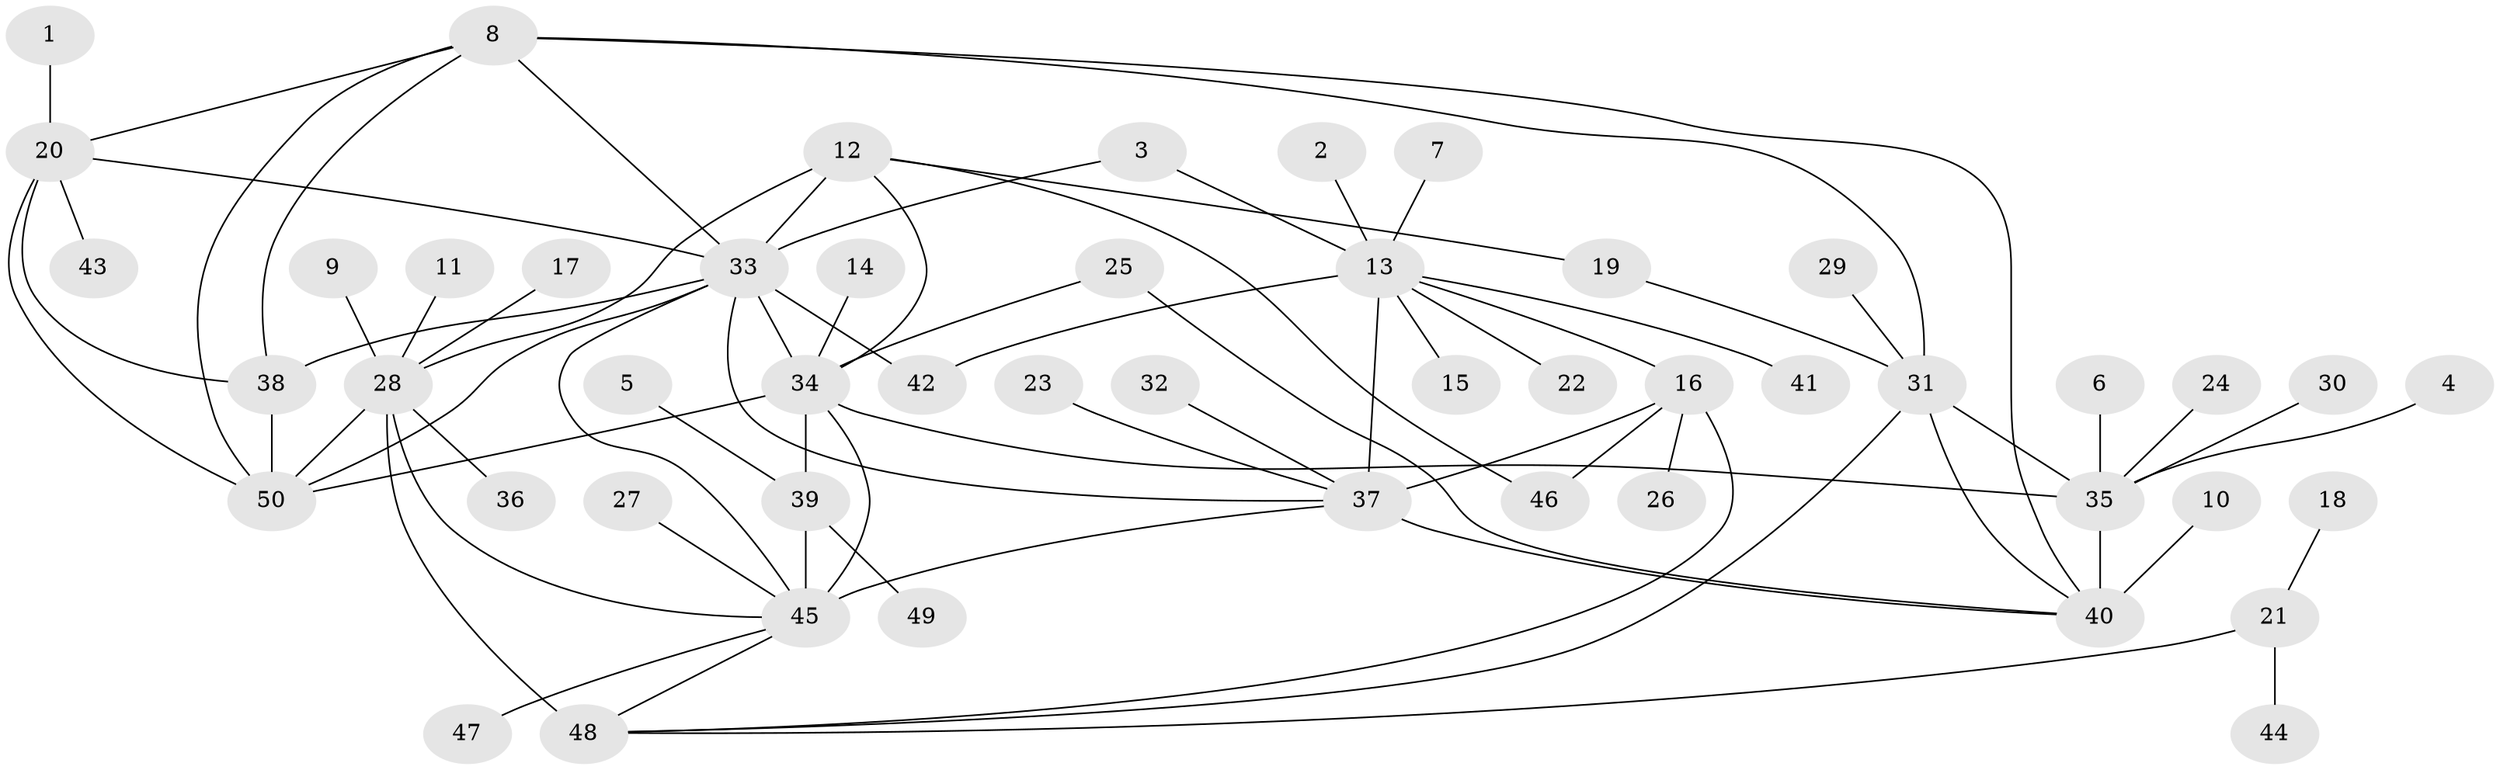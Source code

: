 // original degree distribution, {9: 0.088, 7: 0.032, 10: 0.048, 11: 0.008, 8: 0.032, 5: 0.04, 12: 0.008, 2: 0.192, 1: 0.528, 3: 0.024}
// Generated by graph-tools (version 1.1) at 2025/37/03/04/25 23:37:45]
// undirected, 50 vertices, 75 edges
graph export_dot {
  node [color=gray90,style=filled];
  1;
  2;
  3;
  4;
  5;
  6;
  7;
  8;
  9;
  10;
  11;
  12;
  13;
  14;
  15;
  16;
  17;
  18;
  19;
  20;
  21;
  22;
  23;
  24;
  25;
  26;
  27;
  28;
  29;
  30;
  31;
  32;
  33;
  34;
  35;
  36;
  37;
  38;
  39;
  40;
  41;
  42;
  43;
  44;
  45;
  46;
  47;
  48;
  49;
  50;
  1 -- 20 [weight=1.0];
  2 -- 13 [weight=1.0];
  3 -- 13 [weight=1.0];
  3 -- 33 [weight=1.0];
  4 -- 35 [weight=1.0];
  5 -- 39 [weight=1.0];
  6 -- 35 [weight=1.0];
  7 -- 13 [weight=1.0];
  8 -- 20 [weight=1.0];
  8 -- 31 [weight=1.0];
  8 -- 33 [weight=1.0];
  8 -- 38 [weight=1.0];
  8 -- 40 [weight=2.0];
  8 -- 50 [weight=2.0];
  9 -- 28 [weight=1.0];
  10 -- 40 [weight=1.0];
  11 -- 28 [weight=1.0];
  12 -- 19 [weight=1.0];
  12 -- 28 [weight=2.0];
  12 -- 33 [weight=1.0];
  12 -- 34 [weight=1.0];
  12 -- 46 [weight=1.0];
  13 -- 15 [weight=1.0];
  13 -- 16 [weight=2.0];
  13 -- 22 [weight=1.0];
  13 -- 37 [weight=6.0];
  13 -- 41 [weight=1.0];
  13 -- 42 [weight=1.0];
  14 -- 34 [weight=1.0];
  16 -- 26 [weight=1.0];
  16 -- 37 [weight=3.0];
  16 -- 46 [weight=1.0];
  16 -- 48 [weight=1.0];
  17 -- 28 [weight=1.0];
  18 -- 21 [weight=1.0];
  19 -- 31 [weight=1.0];
  20 -- 33 [weight=1.0];
  20 -- 38 [weight=1.0];
  20 -- 43 [weight=1.0];
  20 -- 50 [weight=2.0];
  21 -- 44 [weight=1.0];
  21 -- 48 [weight=1.0];
  23 -- 37 [weight=1.0];
  24 -- 35 [weight=1.0];
  25 -- 34 [weight=1.0];
  25 -- 40 [weight=1.0];
  27 -- 45 [weight=1.0];
  28 -- 36 [weight=1.0];
  28 -- 45 [weight=1.0];
  28 -- 48 [weight=5.0];
  28 -- 50 [weight=1.0];
  29 -- 31 [weight=1.0];
  30 -- 35 [weight=1.0];
  31 -- 35 [weight=3.0];
  31 -- 40 [weight=2.0];
  31 -- 48 [weight=1.0];
  32 -- 37 [weight=1.0];
  33 -- 34 [weight=1.0];
  33 -- 37 [weight=1.0];
  33 -- 38 [weight=1.0];
  33 -- 42 [weight=1.0];
  33 -- 45 [weight=1.0];
  33 -- 50 [weight=2.0];
  34 -- 35 [weight=1.0];
  34 -- 39 [weight=2.0];
  34 -- 45 [weight=6.0];
  34 -- 50 [weight=2.0];
  35 -- 40 [weight=6.0];
  37 -- 40 [weight=1.0];
  37 -- 45 [weight=1.0];
  38 -- 50 [weight=2.0];
  39 -- 45 [weight=3.0];
  39 -- 49 [weight=1.0];
  45 -- 47 [weight=1.0];
  45 -- 48 [weight=1.0];
}
